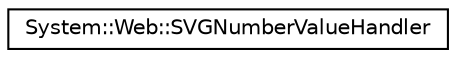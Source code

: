 digraph G
{
  edge [fontname="Helvetica",fontsize="10",labelfontname="Helvetica",labelfontsize="10"];
  node [fontname="Helvetica",fontsize="10",shape=record];
  rankdir="LR";
  Node1 [label="System::Web::SVGNumberValueHandler",height=0.2,width=0.4,color="black", fillcolor="white", style="filled",URL="$class_system_1_1_web_1_1_s_v_g_number_value_handler.html"];
}
